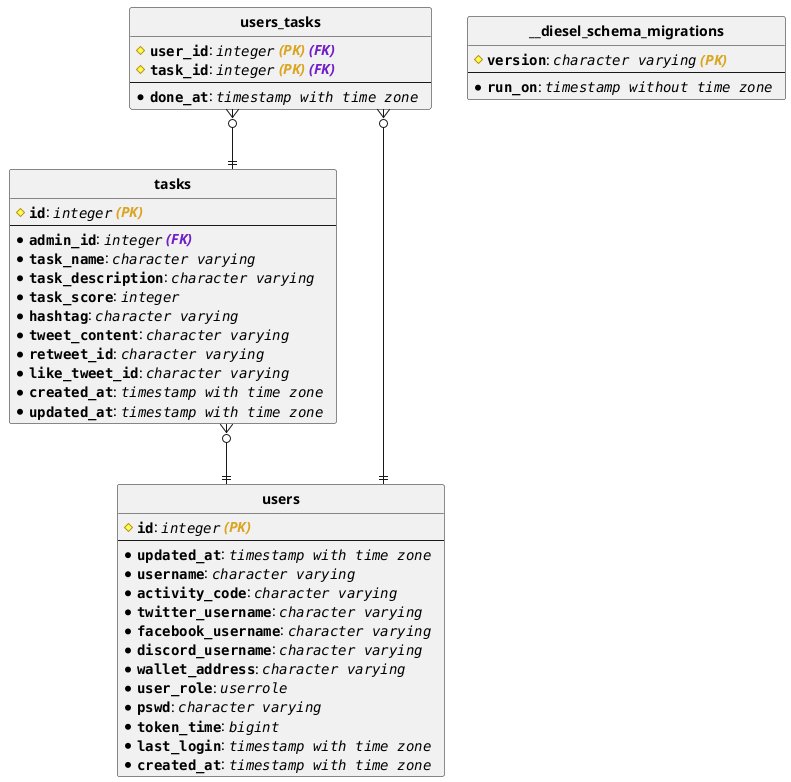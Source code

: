 @startuml 

hide circle
skinparam linetype ortho

entity "**tasks**" {
# <b>""id""</b>: //""integer"" <b><color:goldenrod>(PK) </color></b> //
---
* <b>""admin_id""</b>: //""integer"" <b><color:701fc6>(FK) </color></b> //
* <b>""task_name""</b>: //""character varying""  //
* <b>""task_description""</b>: //""character varying""  //
* <b>""task_score""</b>: //""integer""  //
* <b>""hashtag""</b>: //""character varying""  //
* <b>""tweet_content""</b>: //""character varying""  //
* <b>""retweet_id""</b>: //""character varying""  //
* <b>""like_tweet_id""</b>: //""character varying""  //
* <b>""created_at""</b>: //""timestamp with time zone""  //
* <b>""updated_at""</b>: //""timestamp with time zone""  //
}

entity "**__diesel_schema_migrations**" {
# <b>""version""</b>: //""character varying"" <b><color:goldenrod>(PK) </color></b> //
---
* <b>""run_on""</b>: //""timestamp without time zone""  //
}

entity "**users_tasks**" {
# <b>""user_id""</b>: //""integer"" <b><color:goldenrod>(PK) </color></b><b><color:701fc6>(FK) </color></b> //
# <b>""task_id""</b>: //""integer"" <b><color:goldenrod>(PK) </color></b><b><color:701fc6>(FK) </color></b> //
---
* <b>""done_at""</b>: //""timestamp with time zone""  //
}

entity "**users**" {
# <b>""id""</b>: //""integer"" <b><color:goldenrod>(PK) </color></b> //
---
* <b>""updated_at""</b>: //""timestamp with time zone""  //
* <b>""username""</b>: //""character varying""  //
* <b>""activity_code""</b>: //""character varying""  //
* <b>""twitter_username""</b>: //""character varying""  //
* <b>""facebook_username""</b>: //""character varying""  //
* <b>""discord_username""</b>: //""character varying""  //
* <b>""wallet_address""</b>: //""character varying""  //
* <b>""user_role""</b>: //""userrole""  //
* <b>""pswd""</b>: //""character varying""  //
* <b>""token_time""</b>: //""bigint""  //
* <b>""last_login""</b>: //""timestamp with time zone""  //
* <b>""created_at""</b>: //""timestamp with time zone""  //
}


"**tasks**" }o--|| "**users**"

"**users_tasks**" }o--|| "**tasks**"

"**users_tasks**" }o--|| "**users**"


@enduml
